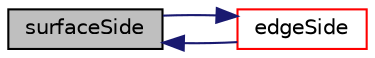 digraph "surfaceSide"
{
  bgcolor="transparent";
  edge [fontname="Helvetica",fontsize="10",labelfontname="Helvetica",labelfontsize="10"];
  node [fontname="Helvetica",fontsize="10",shape=record];
  rankdir="LR";
  Node1 [label="surfaceSide",height=0.2,width=0.4,color="black", fillcolor="grey75", style="filled", fontcolor="black"];
  Node1 -> Node2 [dir="back",color="midnightblue",fontsize="10",style="solid",fontname="Helvetica"];
  Node2 [label="edgeSide",height=0.2,width=0.4,color="red",URL="$a02768.html#adca72845b60fd86c4bae9917d9eb8350",tooltip="If nearest point is on edgeI, determine on which side of surface. "];
  Node2 -> Node1 [dir="back",color="midnightblue",fontsize="10",style="solid",fontname="Helvetica"];
}
